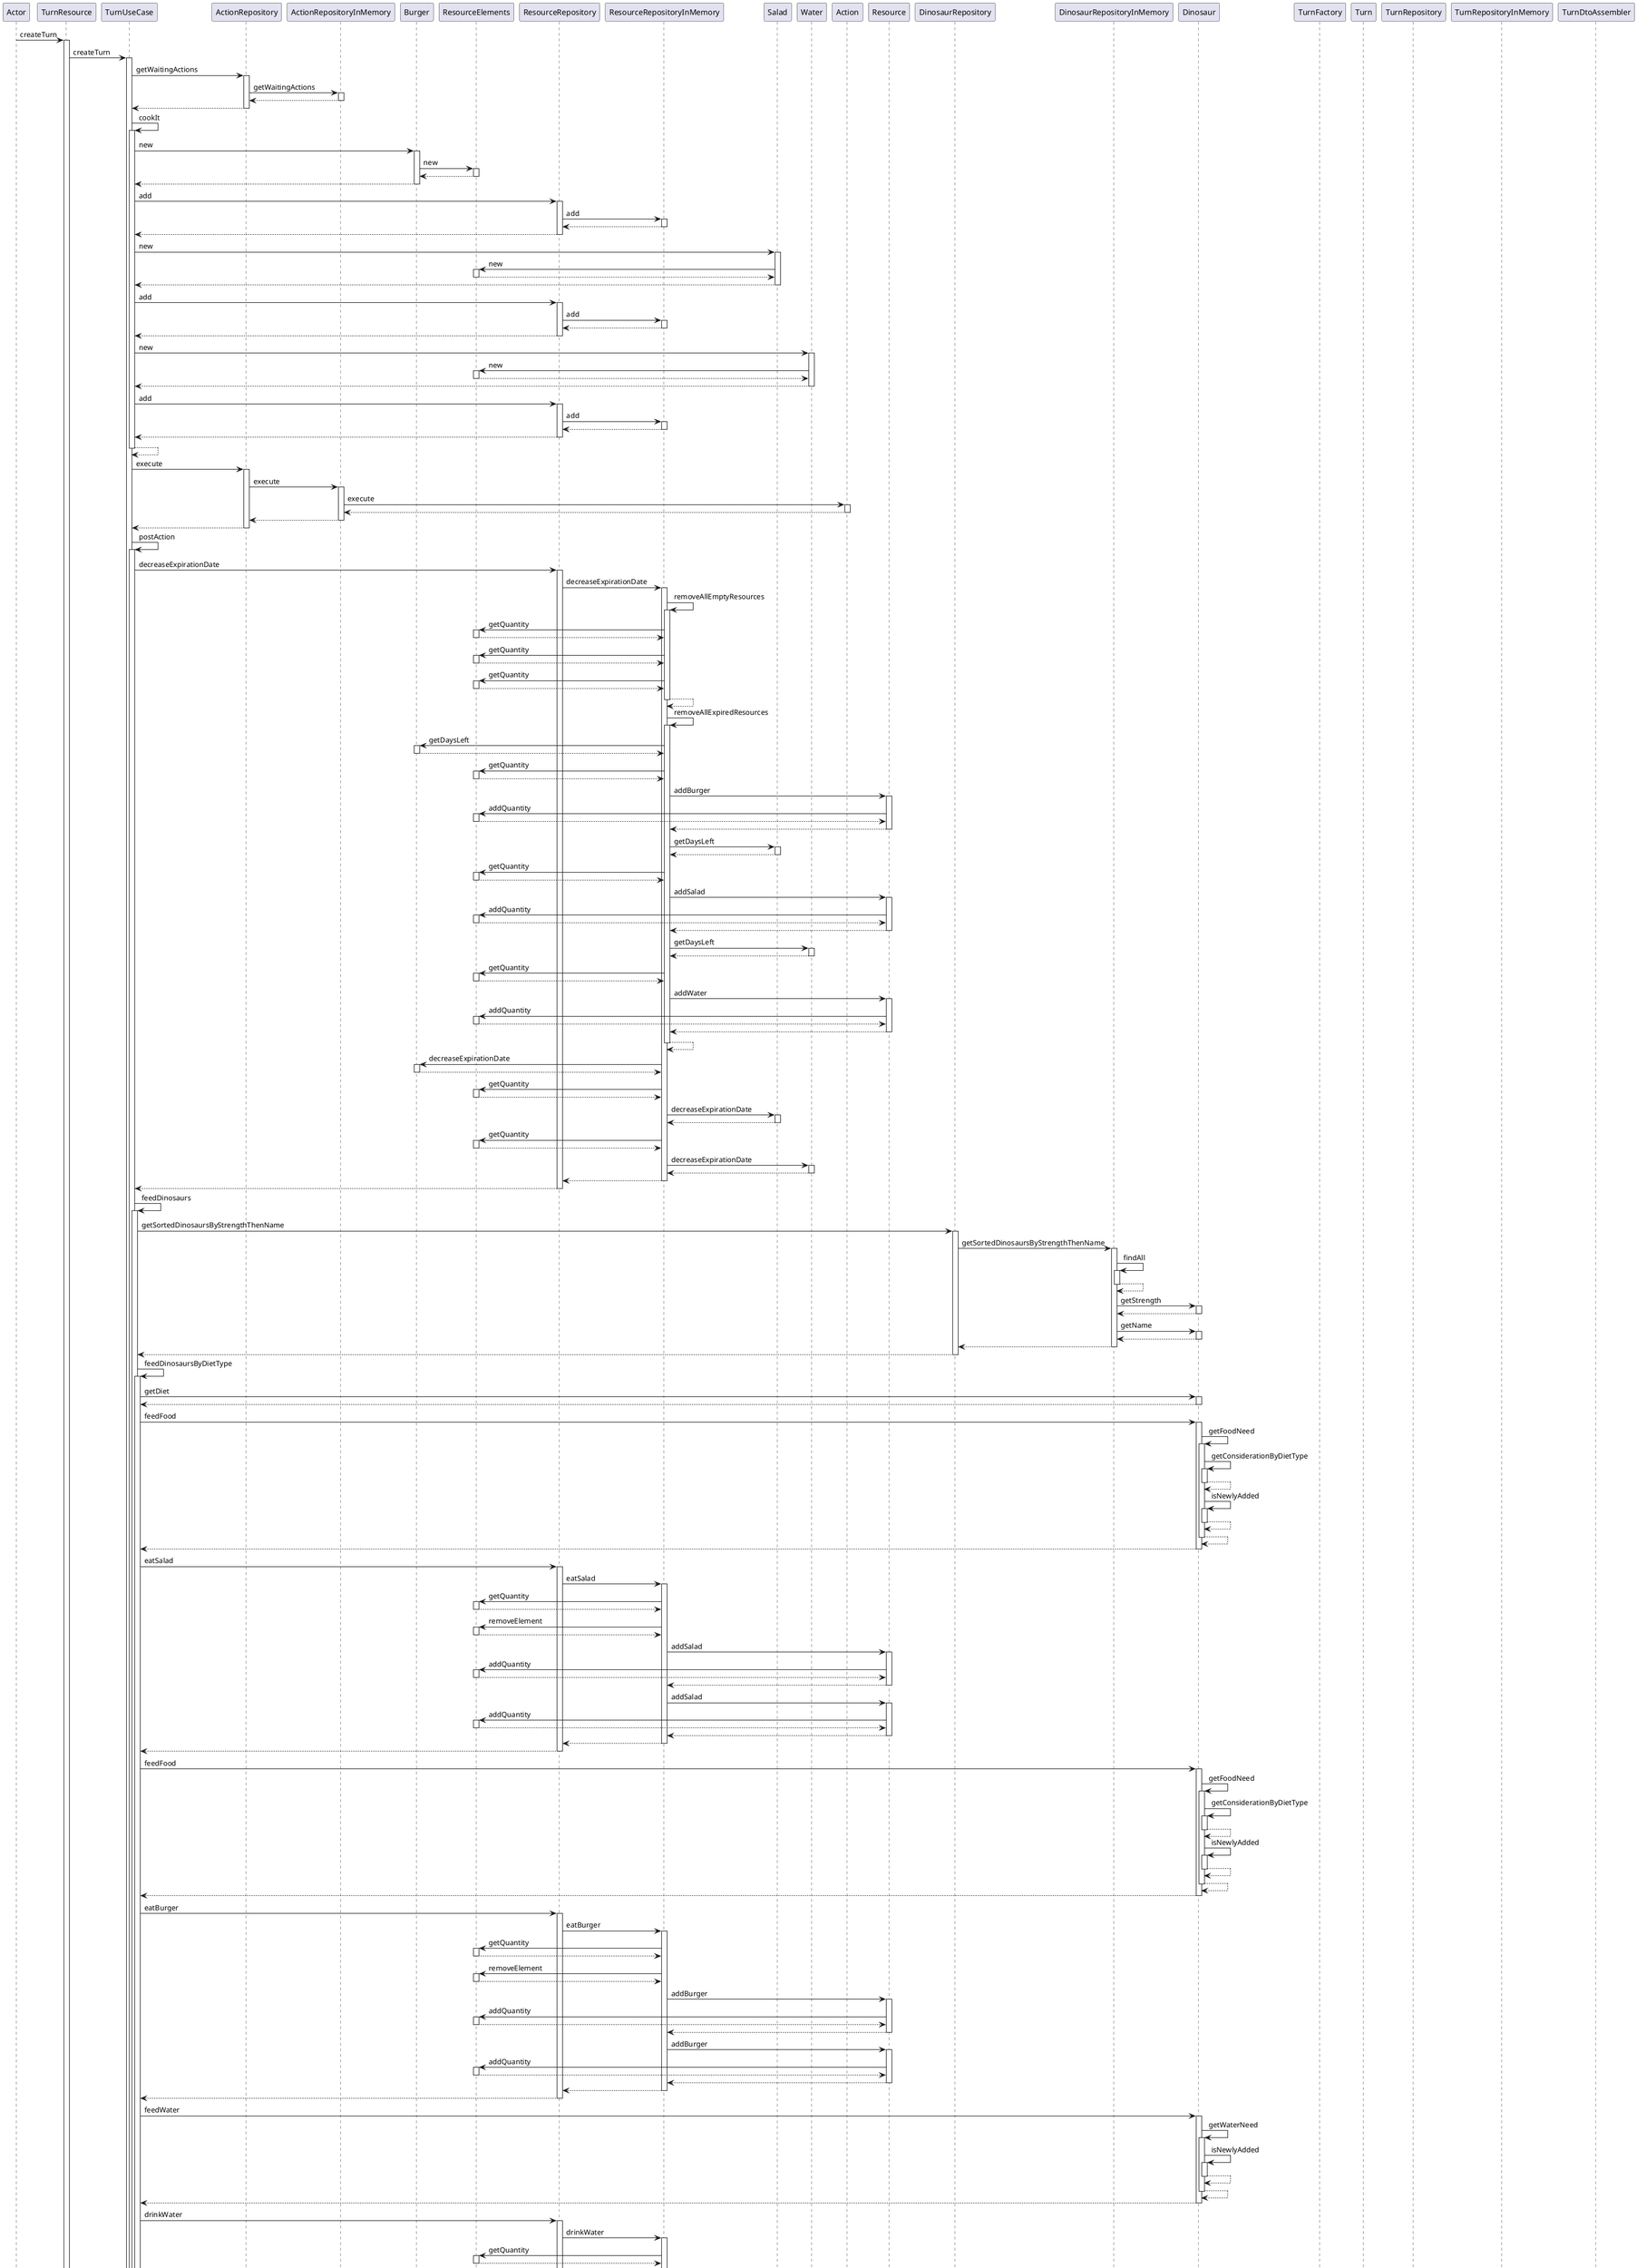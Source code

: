 @startuml
participant Actor
Actor -> TurnResource : createTurn
activate TurnResource
TurnResource -> TurnUseCase : createTurn
activate TurnUseCase
TurnUseCase -> ActionRepository : getWaitingActions
activate ActionRepository
ActionRepository -> ActionRepositoryInMemory : getWaitingActions
activate ActionRepositoryInMemory
ActionRepositoryInMemory --> ActionRepository
deactivate ActionRepositoryInMemory
ActionRepository --> TurnUseCase
deactivate ActionRepository
TurnUseCase -> TurnUseCase : cookIt
activate TurnUseCase
TurnUseCase -> Burger : new
activate Burger
Burger -> ResourceElements : new
activate ResourceElements
ResourceElements --> Burger
deactivate ResourceElements
Burger --> TurnUseCase
deactivate Burger
TurnUseCase -> ResourceRepository : add
activate ResourceRepository
ResourceRepository -> ResourceRepositoryInMemory : add
activate ResourceRepositoryInMemory
ResourceRepositoryInMemory --> ResourceRepository
deactivate ResourceRepositoryInMemory
ResourceRepository --> TurnUseCase
deactivate ResourceRepository
TurnUseCase -> Salad : new
activate Salad
Salad -> ResourceElements : new
activate ResourceElements
ResourceElements --> Salad
deactivate ResourceElements
Salad --> TurnUseCase
deactivate Salad
TurnUseCase -> ResourceRepository : add
activate ResourceRepository
ResourceRepository -> ResourceRepositoryInMemory : add
activate ResourceRepositoryInMemory
ResourceRepositoryInMemory --> ResourceRepository
deactivate ResourceRepositoryInMemory
ResourceRepository --> TurnUseCase
deactivate ResourceRepository
TurnUseCase -> Water : new
activate Water
Water -> ResourceElements : new
activate ResourceElements
ResourceElements --> Water
deactivate ResourceElements
Water --> TurnUseCase
deactivate Water
TurnUseCase -> ResourceRepository : add
activate ResourceRepository
ResourceRepository -> ResourceRepositoryInMemory : add
activate ResourceRepositoryInMemory
ResourceRepositoryInMemory --> ResourceRepository
deactivate ResourceRepositoryInMemory
ResourceRepository --> TurnUseCase
deactivate ResourceRepository
TurnUseCase --> TurnUseCase
deactivate TurnUseCase
TurnUseCase -> ActionRepository : execute
activate ActionRepository
ActionRepository -> ActionRepositoryInMemory : execute
activate ActionRepositoryInMemory
ActionRepositoryInMemory -> Action : execute
activate Action
Action --> ActionRepositoryInMemory
deactivate Action
ActionRepositoryInMemory --> ActionRepository
deactivate ActionRepositoryInMemory
ActionRepository --> TurnUseCase
deactivate ActionRepository
TurnUseCase -> TurnUseCase : postAction
activate TurnUseCase
TurnUseCase -> ResourceRepository : decreaseExpirationDate
activate ResourceRepository
ResourceRepository -> ResourceRepositoryInMemory : decreaseExpirationDate
activate ResourceRepositoryInMemory
ResourceRepositoryInMemory -> ResourceRepositoryInMemory : removeAllEmptyResources
activate ResourceRepositoryInMemory
ResourceRepositoryInMemory -> ResourceElements : getQuantity
activate ResourceElements
ResourceElements --> ResourceRepositoryInMemory
deactivate ResourceElements
ResourceRepositoryInMemory -> ResourceElements : getQuantity
activate ResourceElements
ResourceElements --> ResourceRepositoryInMemory
deactivate ResourceElements
ResourceRepositoryInMemory -> ResourceElements : getQuantity
activate ResourceElements
ResourceElements --> ResourceRepositoryInMemory
deactivate ResourceElements
ResourceRepositoryInMemory --> ResourceRepositoryInMemory
deactivate ResourceRepositoryInMemory
ResourceRepositoryInMemory -> ResourceRepositoryInMemory : removeAllExpiredResources
activate ResourceRepositoryInMemory
ResourceRepositoryInMemory -> Burger : getDaysLeft
activate Burger
Burger --> ResourceRepositoryInMemory
deactivate Burger
ResourceRepositoryInMemory -> ResourceElements : getQuantity
activate ResourceElements
ResourceElements --> ResourceRepositoryInMemory
deactivate ResourceElements
ResourceRepositoryInMemory -> Resource : addBurger
activate Resource
Resource -> ResourceElements : addQuantity
activate ResourceElements
ResourceElements --> Resource
deactivate ResourceElements
Resource --> ResourceRepositoryInMemory
deactivate Resource
ResourceRepositoryInMemory -> Salad : getDaysLeft
activate Salad
Salad --> ResourceRepositoryInMemory
deactivate Salad
ResourceRepositoryInMemory -> ResourceElements : getQuantity
activate ResourceElements
ResourceElements --> ResourceRepositoryInMemory
deactivate ResourceElements
ResourceRepositoryInMemory -> Resource : addSalad
activate Resource
Resource -> ResourceElements : addQuantity
activate ResourceElements
ResourceElements --> Resource
deactivate ResourceElements
Resource --> ResourceRepositoryInMemory
deactivate Resource
ResourceRepositoryInMemory -> Water : getDaysLeft
activate Water
Water --> ResourceRepositoryInMemory
deactivate Water
ResourceRepositoryInMemory -> ResourceElements : getQuantity
activate ResourceElements
ResourceElements --> ResourceRepositoryInMemory
deactivate ResourceElements
ResourceRepositoryInMemory -> Resource : addWater
activate Resource
Resource -> ResourceElements : addQuantity
activate ResourceElements
ResourceElements --> Resource
deactivate ResourceElements
Resource --> ResourceRepositoryInMemory
deactivate Resource
ResourceRepositoryInMemory --> ResourceRepositoryInMemory
deactivate ResourceRepositoryInMemory
ResourceRepositoryInMemory -> Burger : decreaseExpirationDate
activate Burger
Burger --> ResourceRepositoryInMemory
deactivate Burger
ResourceRepositoryInMemory -> ResourceElements : getQuantity
activate ResourceElements
ResourceElements --> ResourceRepositoryInMemory
deactivate ResourceElements
ResourceRepositoryInMemory -> Salad : decreaseExpirationDate
activate Salad
Salad --> ResourceRepositoryInMemory
deactivate Salad
ResourceRepositoryInMemory -> ResourceElements : getQuantity
activate ResourceElements
ResourceElements --> ResourceRepositoryInMemory
deactivate ResourceElements
ResourceRepositoryInMemory -> Water : decreaseExpirationDate
activate Water
Water --> ResourceRepositoryInMemory
deactivate Water
ResourceRepositoryInMemory --> ResourceRepository
deactivate ResourceRepositoryInMemory
ResourceRepository --> TurnUseCase
deactivate ResourceRepository
TurnUseCase -> TurnUseCase : feedDinosaurs
activate TurnUseCase
TurnUseCase -> DinosaurRepository : getSortedDinosaursByStrengthThenName
activate DinosaurRepository
DinosaurRepository -> DinosaurRepositoryInMemory : getSortedDinosaursByStrengthThenName
activate DinosaurRepositoryInMemory
DinosaurRepositoryInMemory -> DinosaurRepositoryInMemory : findAll
activate DinosaurRepositoryInMemory
DinosaurRepositoryInMemory --> DinosaurRepositoryInMemory
deactivate DinosaurRepositoryInMemory
DinosaurRepositoryInMemory -> Dinosaur : getStrength
activate Dinosaur
Dinosaur --> DinosaurRepositoryInMemory
deactivate Dinosaur
DinosaurRepositoryInMemory -> Dinosaur : getName
activate Dinosaur
Dinosaur --> DinosaurRepositoryInMemory
deactivate Dinosaur
DinosaurRepositoryInMemory --> DinosaurRepository
deactivate DinosaurRepositoryInMemory
DinosaurRepository --> TurnUseCase
deactivate DinosaurRepository
TurnUseCase -> TurnUseCase : feedDinosaursByDietType
activate TurnUseCase
TurnUseCase -> Dinosaur : getDiet
activate Dinosaur
Dinosaur --> TurnUseCase
deactivate Dinosaur
TurnUseCase -> Dinosaur : feedFood
activate Dinosaur
Dinosaur -> Dinosaur : getFoodNeed
activate Dinosaur
Dinosaur -> Dinosaur : getConsiderationByDietType
activate Dinosaur
Dinosaur --> Dinosaur
deactivate Dinosaur
Dinosaur -> Dinosaur : isNewlyAdded
activate Dinosaur
Dinosaur --> Dinosaur
deactivate Dinosaur
Dinosaur --> Dinosaur
deactivate Dinosaur
Dinosaur --> TurnUseCase
deactivate Dinosaur
TurnUseCase -> ResourceRepository : eatSalad
activate ResourceRepository
ResourceRepository -> ResourceRepositoryInMemory : eatSalad
activate ResourceRepositoryInMemory
ResourceRepositoryInMemory -> ResourceElements : getQuantity
activate ResourceElements
ResourceElements --> ResourceRepositoryInMemory
deactivate ResourceElements
ResourceRepositoryInMemory -> ResourceElements : removeElement
activate ResourceElements
ResourceElements --> ResourceRepositoryInMemory
deactivate ResourceElements
ResourceRepositoryInMemory -> Resource : addSalad
activate Resource
Resource -> ResourceElements : addQuantity
activate ResourceElements
ResourceElements --> Resource
deactivate ResourceElements
Resource --> ResourceRepositoryInMemory
deactivate Resource
ResourceRepositoryInMemory -> Resource : addSalad
activate Resource
Resource -> ResourceElements : addQuantity
activate ResourceElements
ResourceElements --> Resource
deactivate ResourceElements
Resource --> ResourceRepositoryInMemory
deactivate Resource
ResourceRepositoryInMemory --> ResourceRepository
deactivate ResourceRepositoryInMemory
ResourceRepository --> TurnUseCase
deactivate ResourceRepository
TurnUseCase -> Dinosaur : feedFood
activate Dinosaur
Dinosaur -> Dinosaur : getFoodNeed
activate Dinosaur
Dinosaur -> Dinosaur : getConsiderationByDietType
activate Dinosaur
Dinosaur --> Dinosaur
deactivate Dinosaur
Dinosaur -> Dinosaur : isNewlyAdded
activate Dinosaur
Dinosaur --> Dinosaur
deactivate Dinosaur
Dinosaur --> Dinosaur
deactivate Dinosaur
Dinosaur --> TurnUseCase
deactivate Dinosaur
TurnUseCase -> ResourceRepository : eatBurger
activate ResourceRepository
ResourceRepository -> ResourceRepositoryInMemory : eatBurger
activate ResourceRepositoryInMemory
ResourceRepositoryInMemory -> ResourceElements : getQuantity
activate ResourceElements
ResourceElements --> ResourceRepositoryInMemory
deactivate ResourceElements
ResourceRepositoryInMemory -> ResourceElements : removeElement
activate ResourceElements
ResourceElements --> ResourceRepositoryInMemory
deactivate ResourceElements
ResourceRepositoryInMemory -> Resource : addBurger
activate Resource
Resource -> ResourceElements : addQuantity
activate ResourceElements
ResourceElements --> Resource
deactivate ResourceElements
Resource --> ResourceRepositoryInMemory
deactivate Resource
ResourceRepositoryInMemory -> Resource : addBurger
activate Resource
Resource -> ResourceElements : addQuantity
activate ResourceElements
ResourceElements --> Resource
deactivate ResourceElements
Resource --> ResourceRepositoryInMemory
deactivate Resource
ResourceRepositoryInMemory --> ResourceRepository
deactivate ResourceRepositoryInMemory
ResourceRepository --> TurnUseCase
deactivate ResourceRepository
TurnUseCase -> Dinosaur : feedWater
activate Dinosaur
Dinosaur -> Dinosaur : getWaterNeed
activate Dinosaur
Dinosaur -> Dinosaur : isNewlyAdded
activate Dinosaur
Dinosaur --> Dinosaur
deactivate Dinosaur
Dinosaur --> Dinosaur
deactivate Dinosaur
Dinosaur --> TurnUseCase
deactivate Dinosaur
TurnUseCase -> ResourceRepository : drinkWater
activate ResourceRepository
ResourceRepository -> ResourceRepositoryInMemory : drinkWater
activate ResourceRepositoryInMemory
ResourceRepositoryInMemory -> ResourceElements : getQuantity
activate ResourceElements
ResourceElements --> ResourceRepositoryInMemory
deactivate ResourceElements
ResourceRepositoryInMemory -> ResourceElements : removeElement
activate ResourceElements
ResourceElements --> ResourceRepositoryInMemory
deactivate ResourceElements
ResourceRepositoryInMemory -> Resource : addWater
activate Resource
Resource -> ResourceElements : addQuantity
activate ResourceElements
ResourceElements --> Resource
deactivate ResourceElements
Resource --> ResourceRepositoryInMemory
deactivate Resource
ResourceRepositoryInMemory -> Resource : addWater
activate Resource
Resource -> ResourceElements : addQuantity
activate ResourceElements
ResourceElements --> Resource
deactivate ResourceElements
Resource --> ResourceRepositoryInMemory
deactivate Resource
ResourceRepositoryInMemory --> ResourceRepository
deactivate ResourceRepositoryInMemory
ResourceRepository --> TurnUseCase
deactivate ResourceRepository
TurnUseCase -> DinosaurRepository : remove
activate DinosaurRepository
DinosaurRepository -> DinosaurRepositoryInMemory : remove
activate DinosaurRepositoryInMemory
DinosaurRepositoryInMemory -> Dinosaur : getName
activate Dinosaur
Dinosaur --> DinosaurRepositoryInMemory
deactivate Dinosaur
DinosaurRepositoryInMemory --> DinosaurRepository
deactivate DinosaurRepositoryInMemory
DinosaurRepository --> TurnUseCase
deactivate DinosaurRepository
TurnUseCase --> TurnUseCase
deactivate TurnUseCase
TurnUseCase --> TurnUseCase
deactivate TurnUseCase
TurnUseCase --> TurnUseCase
deactivate TurnUseCase
TurnUseCase -> TurnFactory : create
activate TurnFactory
TurnFactory -> Turn : new
activate Turn
Turn --> TurnFactory
deactivate Turn
TurnFactory --> TurnUseCase
deactivate TurnFactory
TurnUseCase -> TurnRepository : save
activate TurnRepository
TurnRepository -> TurnRepositoryInMemory : save
activate TurnRepositoryInMemory
TurnRepositoryInMemory -> Turn : getId
activate Turn
Turn --> TurnRepositoryInMemory
deactivate Turn
TurnRepositoryInMemory --> TurnRepository
deactivate TurnRepositoryInMemory
TurnRepository --> TurnUseCase
deactivate TurnRepository
TurnUseCase --> TurnResource
deactivate TurnUseCase
TurnResource -> TurnDtoAssembler : toResponse
activate TurnDtoAssembler
TurnDtoAssembler --> TurnResource
deactivate TurnDtoAssembler
return
@enduml